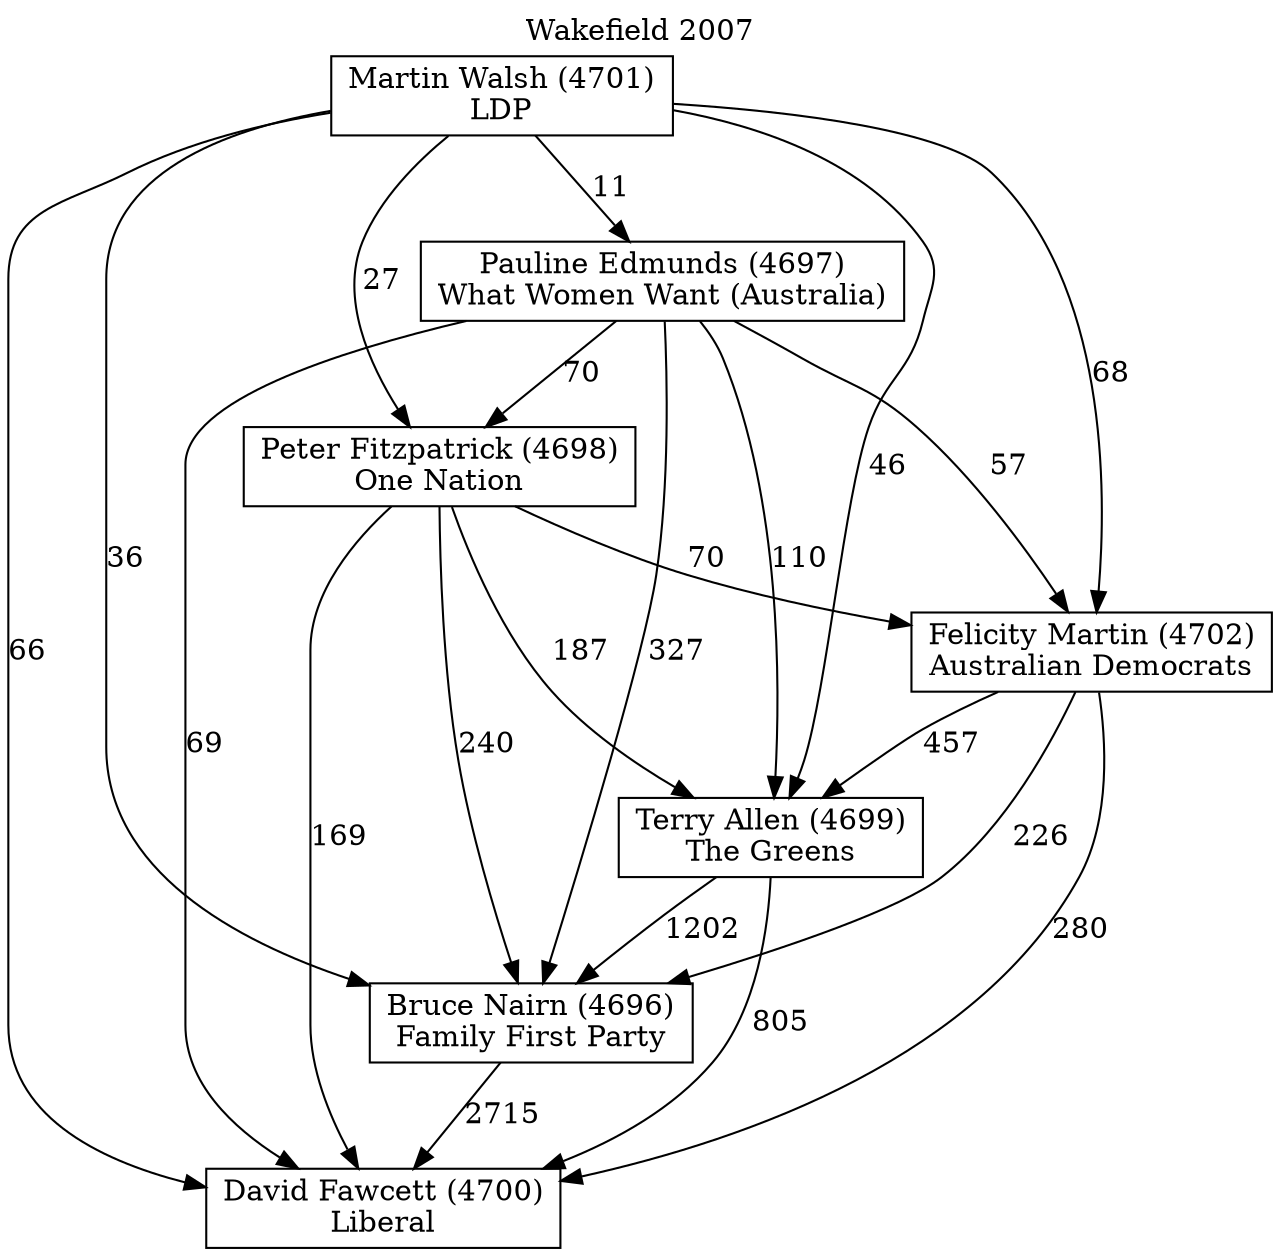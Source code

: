 // House preference flow
digraph "David Fawcett (4700)_Wakefield_2007" {
	graph [label="Wakefield 2007" labelloc=t mclimit=10]
	node [shape=box]
	"David Fawcett (4700)" [label="David Fawcett (4700)
Liberal"]
	"Bruce Nairn (4696)" [label="Bruce Nairn (4696)
Family First Party"]
	"Terry Allen (4699)" [label="Terry Allen (4699)
The Greens"]
	"Felicity Martin (4702)" [label="Felicity Martin (4702)
Australian Democrats"]
	"Peter Fitzpatrick (4698)" [label="Peter Fitzpatrick (4698)
One Nation"]
	"Pauline Edmunds (4697)" [label="Pauline Edmunds (4697)
What Women Want (Australia)"]
	"Martin Walsh (4701)" [label="Martin Walsh (4701)
LDP"]
	"Bruce Nairn (4696)" -> "David Fawcett (4700)" [label=2715]
	"Terry Allen (4699)" -> "Bruce Nairn (4696)" [label=1202]
	"Felicity Martin (4702)" -> "Terry Allen (4699)" [label=457]
	"Peter Fitzpatrick (4698)" -> "Felicity Martin (4702)" [label=70]
	"Pauline Edmunds (4697)" -> "Peter Fitzpatrick (4698)" [label=70]
	"Martin Walsh (4701)" -> "Pauline Edmunds (4697)" [label=11]
	"Terry Allen (4699)" -> "David Fawcett (4700)" [label=805]
	"Felicity Martin (4702)" -> "David Fawcett (4700)" [label=280]
	"Peter Fitzpatrick (4698)" -> "David Fawcett (4700)" [label=169]
	"Pauline Edmunds (4697)" -> "David Fawcett (4700)" [label=69]
	"Martin Walsh (4701)" -> "David Fawcett (4700)" [label=66]
	"Martin Walsh (4701)" -> "Peter Fitzpatrick (4698)" [label=27]
	"Pauline Edmunds (4697)" -> "Felicity Martin (4702)" [label=57]
	"Martin Walsh (4701)" -> "Felicity Martin (4702)" [label=68]
	"Peter Fitzpatrick (4698)" -> "Terry Allen (4699)" [label=187]
	"Pauline Edmunds (4697)" -> "Terry Allen (4699)" [label=110]
	"Martin Walsh (4701)" -> "Terry Allen (4699)" [label=46]
	"Felicity Martin (4702)" -> "Bruce Nairn (4696)" [label=226]
	"Peter Fitzpatrick (4698)" -> "Bruce Nairn (4696)" [label=240]
	"Pauline Edmunds (4697)" -> "Bruce Nairn (4696)" [label=327]
	"Martin Walsh (4701)" -> "Bruce Nairn (4696)" [label=36]
}
